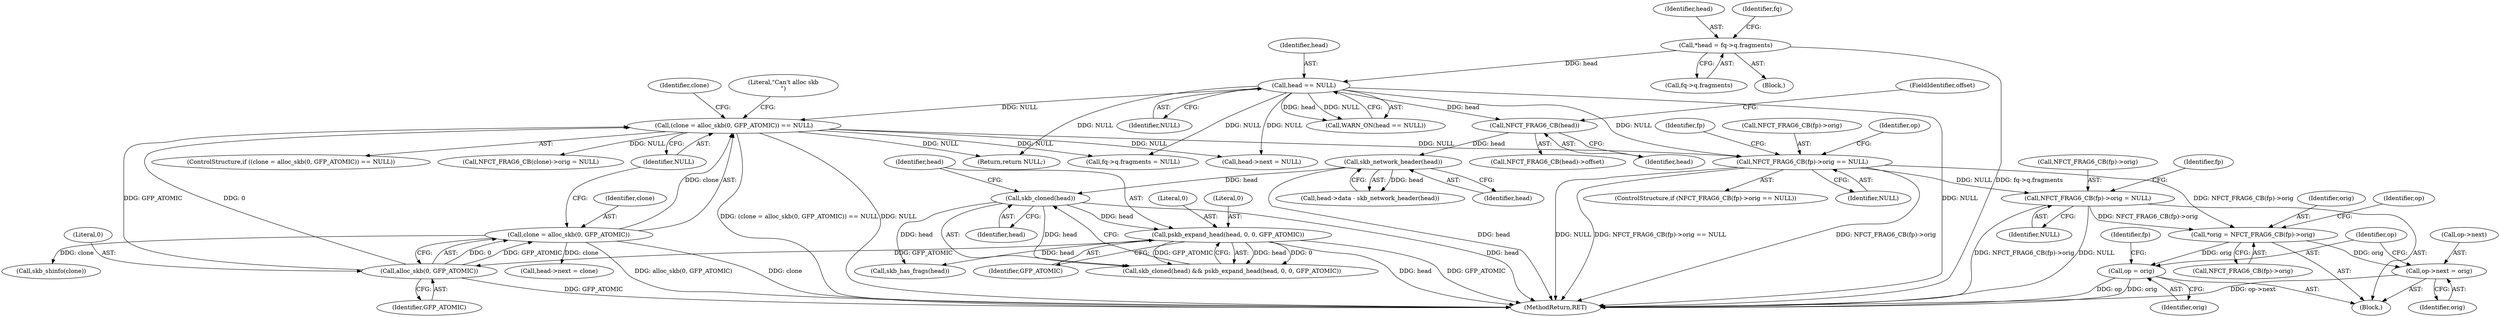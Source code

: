 digraph "1_linux_9e2dcf72023d1447f09c47d77c99b0c49659e5ce_0@del" {
"1000496" [label="(Call,NFCT_FRAG6_CB(fp)->orig == NULL)"];
"1000125" [label="(Call,head == NULL)"];
"1000114" [label="(Call,*head = fq->q.fragments)"];
"1000187" [label="(Call,(clone = alloc_skb(0, GFP_ATOMIC)) == NULL)"];
"1000188" [label="(Call,clone = alloc_skb(0, GFP_ATOMIC))"];
"1000190" [label="(Call,alloc_skb(0, GFP_ATOMIC))"];
"1000167" [label="(Call,pskb_expand_head(head, 0, 0, GFP_ATOMIC))"];
"1000165" [label="(Call,skb_cloned(head))"];
"1000142" [label="(Call,skb_network_header(head))"];
"1000131" [label="(Call,NFCT_FRAG6_CB(head))"];
"1000522" [label="(Call,*orig = NFCT_FRAG6_CB(fp)->orig)"];
"1000528" [label="(Call,op->next = orig)"];
"1000533" [label="(Call,op = orig)"];
"1000536" [label="(Call,NFCT_FRAG6_CB(fp)->orig = NULL)"];
"1000187" [label="(Call,(clone = alloc_skb(0, GFP_ATOMIC)) == NULL)"];
"1000534" [label="(Identifier,op)"];
"1000438" [label="(Call,head->next = NULL)"];
"1000131" [label="(Call,NFCT_FRAG6_CB(head))"];
"1000110" [label="(Block,)"];
"1000193" [label="(Identifier,NULL)"];
"1000115" [label="(Identifier,head)"];
"1000190" [label="(Call,alloc_skb(0, GFP_ATOMIC))"];
"1000169" [label="(Literal,0)"];
"1000523" [label="(Identifier,orig)"];
"1000554" [label="(MethodReturn,RET)"];
"1000130" [label="(Call,NFCT_FRAG6_CB(head)->offset)"];
"1000170" [label="(Literal,0)"];
"1000530" [label="(Identifier,op)"];
"1000535" [label="(Identifier,orig)"];
"1000168" [label="(Identifier,head)"];
"1000192" [label="(Identifier,GFP_ATOMIC)"];
"1000138" [label="(Call,head->data - skb_network_header(head))"];
"1000508" [label="(Identifier,op)"];
"1000132" [label="(Identifier,head)"];
"1000123" [label="(Identifier,fq)"];
"1000533" [label="(Call,op = orig)"];
"1000205" [label="(Call,head->next = clone)"];
"1000539" [label="(Identifier,fp)"];
"1000529" [label="(Call,op->next)"];
"1000189" [label="(Identifier,clone)"];
"1000191" [label="(Literal,0)"];
"1000124" [label="(Call,WARN_ON(head == NULL))"];
"1000114" [label="(Call,*head = fq->q.fragments)"];
"1000495" [label="(ControlStructure,if (NFCT_FRAG6_CB(fp)->orig == NULL))"];
"1000196" [label="(Literal,\"Can't alloc skb\n\")"];
"1000520" [label="(Block,)"];
"1000125" [label="(Call,head == NULL)"];
"1000522" [label="(Call,*orig = NFCT_FRAG6_CB(fp)->orig)"];
"1000164" [label="(Call,skb_cloned(head) && pskb_expand_head(head, 0, 0, GFP_ATOMIC))"];
"1000171" [label="(Identifier,GFP_ATOMIC)"];
"1000541" [label="(Identifier,NULL)"];
"1000200" [label="(Identifier,clone)"];
"1000552" [label="(Return,return NULL;)"];
"1000166" [label="(Identifier,head)"];
"1000167" [label="(Call,pskb_expand_head(head, 0, 0, GFP_ATOMIC))"];
"1000503" [label="(Identifier,fp)"];
"1000524" [label="(Call,NFCT_FRAG6_CB(fp)->orig)"];
"1000188" [label="(Call,clone = alloc_skb(0, GFP_ATOMIC))"];
"1000116" [label="(Call,fq->q.fragments)"];
"1000186" [label="(ControlStructure,if ((clone = alloc_skb(0, GFP_ATOMIC)) == NULL))"];
"1000212" [label="(Call,skb_shinfo(clone))"];
"1000142" [label="(Call,skb_network_header(head))"];
"1000133" [label="(FieldIdentifier,offset)"];
"1000496" [label="(Call,NFCT_FRAG6_CB(fp)->orig == NULL)"];
"1000528" [label="(Call,op->next = orig)"];
"1000501" [label="(Identifier,NULL)"];
"1000127" [label="(Identifier,NULL)"];
"1000516" [label="(Identifier,fp)"];
"1000532" [label="(Identifier,orig)"];
"1000282" [label="(Call,NFCT_FRAG6_CB(clone)->orig = NULL)"];
"1000143" [label="(Identifier,head)"];
"1000537" [label="(Call,NFCT_FRAG6_CB(fp)->orig)"];
"1000126" [label="(Identifier,head)"];
"1000177" [label="(Call,skb_has_frags(head))"];
"1000482" [label="(Call,fq->q.fragments = NULL)"];
"1000536" [label="(Call,NFCT_FRAG6_CB(fp)->orig = NULL)"];
"1000165" [label="(Call,skb_cloned(head))"];
"1000497" [label="(Call,NFCT_FRAG6_CB(fp)->orig)"];
"1000496" -> "1000495"  [label="AST: "];
"1000496" -> "1000501"  [label="CFG: "];
"1000497" -> "1000496"  [label="AST: "];
"1000501" -> "1000496"  [label="AST: "];
"1000503" -> "1000496"  [label="CFG: "];
"1000508" -> "1000496"  [label="CFG: "];
"1000496" -> "1000554"  [label="DDG: NFCT_FRAG6_CB(fp)->orig == NULL"];
"1000496" -> "1000554"  [label="DDG: NFCT_FRAG6_CB(fp)->orig"];
"1000496" -> "1000554"  [label="DDG: NULL"];
"1000125" -> "1000496"  [label="DDG: NULL"];
"1000187" -> "1000496"  [label="DDG: NULL"];
"1000496" -> "1000522"  [label="DDG: NFCT_FRAG6_CB(fp)->orig"];
"1000496" -> "1000536"  [label="DDG: NULL"];
"1000125" -> "1000124"  [label="AST: "];
"1000125" -> "1000127"  [label="CFG: "];
"1000126" -> "1000125"  [label="AST: "];
"1000127" -> "1000125"  [label="AST: "];
"1000124" -> "1000125"  [label="CFG: "];
"1000125" -> "1000554"  [label="DDG: NULL"];
"1000125" -> "1000124"  [label="DDG: head"];
"1000125" -> "1000124"  [label="DDG: NULL"];
"1000114" -> "1000125"  [label="DDG: head"];
"1000125" -> "1000131"  [label="DDG: head"];
"1000125" -> "1000187"  [label="DDG: NULL"];
"1000125" -> "1000438"  [label="DDG: NULL"];
"1000125" -> "1000482"  [label="DDG: NULL"];
"1000125" -> "1000552"  [label="DDG: NULL"];
"1000114" -> "1000110"  [label="AST: "];
"1000114" -> "1000116"  [label="CFG: "];
"1000115" -> "1000114"  [label="AST: "];
"1000116" -> "1000114"  [label="AST: "];
"1000123" -> "1000114"  [label="CFG: "];
"1000114" -> "1000554"  [label="DDG: fq->q.fragments"];
"1000187" -> "1000186"  [label="AST: "];
"1000187" -> "1000193"  [label="CFG: "];
"1000188" -> "1000187"  [label="AST: "];
"1000193" -> "1000187"  [label="AST: "];
"1000196" -> "1000187"  [label="CFG: "];
"1000200" -> "1000187"  [label="CFG: "];
"1000187" -> "1000554"  [label="DDG: (clone = alloc_skb(0, GFP_ATOMIC)) == NULL"];
"1000187" -> "1000554"  [label="DDG: NULL"];
"1000188" -> "1000187"  [label="DDG: clone"];
"1000190" -> "1000187"  [label="DDG: 0"];
"1000190" -> "1000187"  [label="DDG: GFP_ATOMIC"];
"1000187" -> "1000282"  [label="DDG: NULL"];
"1000187" -> "1000438"  [label="DDG: NULL"];
"1000187" -> "1000482"  [label="DDG: NULL"];
"1000187" -> "1000552"  [label="DDG: NULL"];
"1000188" -> "1000190"  [label="CFG: "];
"1000189" -> "1000188"  [label="AST: "];
"1000190" -> "1000188"  [label="AST: "];
"1000193" -> "1000188"  [label="CFG: "];
"1000188" -> "1000554"  [label="DDG: alloc_skb(0, GFP_ATOMIC)"];
"1000188" -> "1000554"  [label="DDG: clone"];
"1000190" -> "1000188"  [label="DDG: 0"];
"1000190" -> "1000188"  [label="DDG: GFP_ATOMIC"];
"1000188" -> "1000205"  [label="DDG: clone"];
"1000188" -> "1000212"  [label="DDG: clone"];
"1000190" -> "1000192"  [label="CFG: "];
"1000191" -> "1000190"  [label="AST: "];
"1000192" -> "1000190"  [label="AST: "];
"1000190" -> "1000554"  [label="DDG: GFP_ATOMIC"];
"1000167" -> "1000190"  [label="DDG: GFP_ATOMIC"];
"1000167" -> "1000164"  [label="AST: "];
"1000167" -> "1000171"  [label="CFG: "];
"1000168" -> "1000167"  [label="AST: "];
"1000169" -> "1000167"  [label="AST: "];
"1000170" -> "1000167"  [label="AST: "];
"1000171" -> "1000167"  [label="AST: "];
"1000164" -> "1000167"  [label="CFG: "];
"1000167" -> "1000554"  [label="DDG: head"];
"1000167" -> "1000554"  [label="DDG: GFP_ATOMIC"];
"1000167" -> "1000164"  [label="DDG: head"];
"1000167" -> "1000164"  [label="DDG: 0"];
"1000167" -> "1000164"  [label="DDG: GFP_ATOMIC"];
"1000165" -> "1000167"  [label="DDG: head"];
"1000167" -> "1000177"  [label="DDG: head"];
"1000165" -> "1000164"  [label="AST: "];
"1000165" -> "1000166"  [label="CFG: "];
"1000166" -> "1000165"  [label="AST: "];
"1000168" -> "1000165"  [label="CFG: "];
"1000164" -> "1000165"  [label="CFG: "];
"1000165" -> "1000554"  [label="DDG: head"];
"1000165" -> "1000164"  [label="DDG: head"];
"1000142" -> "1000165"  [label="DDG: head"];
"1000165" -> "1000177"  [label="DDG: head"];
"1000142" -> "1000138"  [label="AST: "];
"1000142" -> "1000143"  [label="CFG: "];
"1000143" -> "1000142"  [label="AST: "];
"1000138" -> "1000142"  [label="CFG: "];
"1000142" -> "1000554"  [label="DDG: head"];
"1000142" -> "1000138"  [label="DDG: head"];
"1000131" -> "1000142"  [label="DDG: head"];
"1000131" -> "1000130"  [label="AST: "];
"1000131" -> "1000132"  [label="CFG: "];
"1000132" -> "1000131"  [label="AST: "];
"1000133" -> "1000131"  [label="CFG: "];
"1000522" -> "1000520"  [label="AST: "];
"1000522" -> "1000524"  [label="CFG: "];
"1000523" -> "1000522"  [label="AST: "];
"1000524" -> "1000522"  [label="AST: "];
"1000530" -> "1000522"  [label="CFG: "];
"1000536" -> "1000522"  [label="DDG: NFCT_FRAG6_CB(fp)->orig"];
"1000522" -> "1000528"  [label="DDG: orig"];
"1000522" -> "1000533"  [label="DDG: orig"];
"1000528" -> "1000520"  [label="AST: "];
"1000528" -> "1000532"  [label="CFG: "];
"1000529" -> "1000528"  [label="AST: "];
"1000532" -> "1000528"  [label="AST: "];
"1000534" -> "1000528"  [label="CFG: "];
"1000528" -> "1000554"  [label="DDG: op->next"];
"1000533" -> "1000520"  [label="AST: "];
"1000533" -> "1000535"  [label="CFG: "];
"1000534" -> "1000533"  [label="AST: "];
"1000535" -> "1000533"  [label="AST: "];
"1000539" -> "1000533"  [label="CFG: "];
"1000533" -> "1000554"  [label="DDG: op"];
"1000533" -> "1000554"  [label="DDG: orig"];
"1000536" -> "1000520"  [label="AST: "];
"1000536" -> "1000541"  [label="CFG: "];
"1000537" -> "1000536"  [label="AST: "];
"1000541" -> "1000536"  [label="AST: "];
"1000516" -> "1000536"  [label="CFG: "];
"1000536" -> "1000554"  [label="DDG: NFCT_FRAG6_CB(fp)->orig"];
"1000536" -> "1000554"  [label="DDG: NULL"];
}
